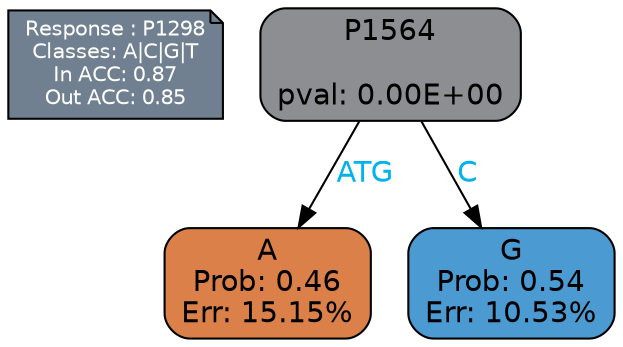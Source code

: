 digraph Tree {
node [shape=box, style="filled, rounded", color="black", fontname=helvetica] ;
graph [ranksep=equally, splines=polylines, bgcolor=transparent, dpi=600] ;
edge [fontname=helvetica] ;
LEGEND [label="Response : P1298
Classes: A|C|G|T
In ACC: 0.87
Out ACC: 0.85
",shape=note,align=left,style=filled,fillcolor="slategray",fontcolor="white",fontsize=10];1 [label="P1564

pval: 0.00E+00", fillcolor="#8d8e92"] ;
2 [label="A
Prob: 0.46
Err: 15.15%", fillcolor="#da8048"] ;
3 [label="G
Prob: 0.54
Err: 10.53%", fillcolor="#4b9ad2"] ;
1 -> 2 [label="ATG",fontcolor=deepskyblue2] ;
1 -> 3 [label="C",fontcolor=deepskyblue2] ;
{rank = same; 2;3;}{rank = same; LEGEND;1;}}